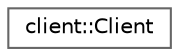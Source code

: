 digraph "Graphical Class Hierarchy"
{
 // LATEX_PDF_SIZE
  bgcolor="transparent";
  edge [fontname=Helvetica,fontsize=10,labelfontname=Helvetica,labelfontsize=10];
  node [fontname=Helvetica,fontsize=10,shape=box,height=0.2,width=0.4];
  rankdir="LR";
  Node0 [id="Node000000",label="client::Client",height=0.2,width=0.4,color="grey40", fillcolor="white", style="filled",URL="$classclient_1_1_client.html",tooltip=" "];
}

